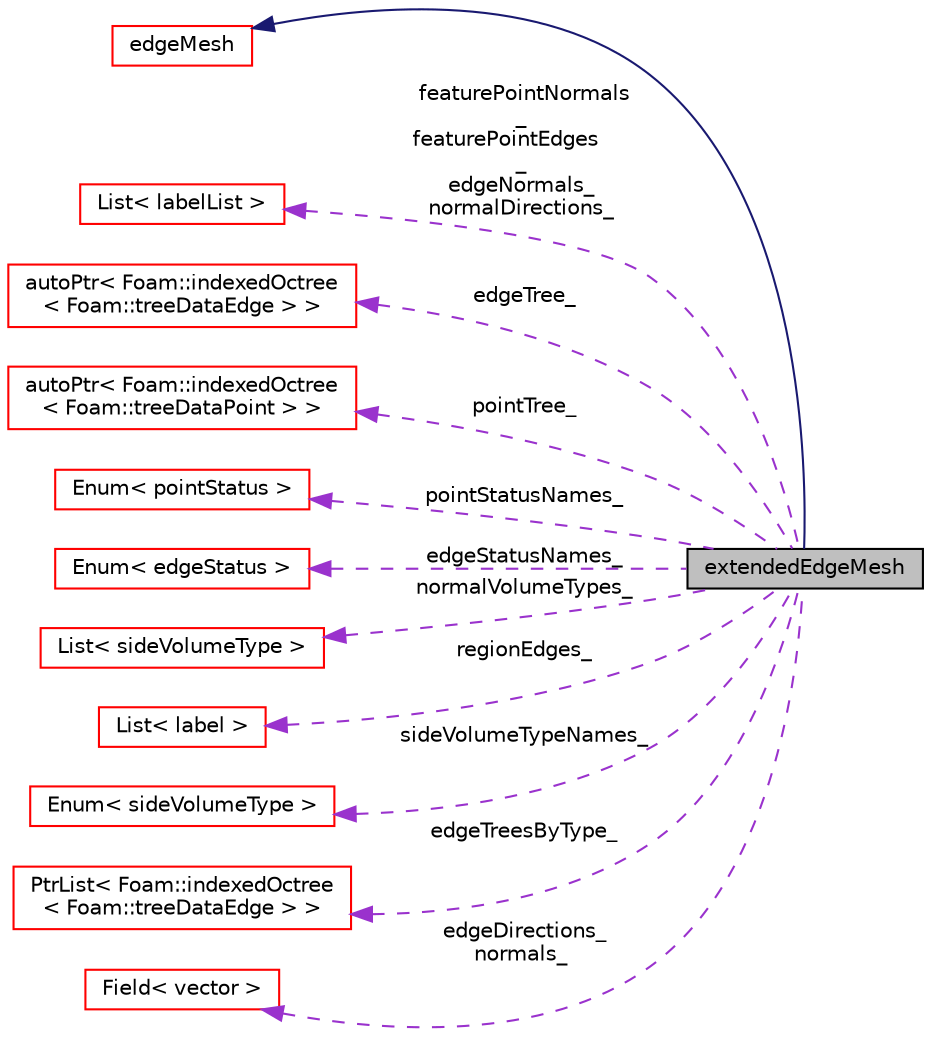 digraph "extendedEdgeMesh"
{
  bgcolor="transparent";
  edge [fontname="Helvetica",fontsize="10",labelfontname="Helvetica",labelfontsize="10"];
  node [fontname="Helvetica",fontsize="10",shape=record];
  rankdir="LR";
  Node1 [label="extendedEdgeMesh",height=0.2,width=0.4,color="black", fillcolor="grey75", style="filled" fontcolor="black"];
  Node2 -> Node1 [dir="back",color="midnightblue",fontsize="10",style="solid",fontname="Helvetica"];
  Node2 [label="edgeMesh",height=0.2,width=0.4,color="red",URL="$classFoam_1_1edgeMesh.html",tooltip="Mesh data needed to do the Finite Area discretisation. "];
  Node3 -> Node1 [dir="back",color="darkorchid3",fontsize="10",style="dashed",label=" featurePointNormals\l_\nfeaturePointEdges\l_\nedgeNormals_\nnormalDirections_" ,fontname="Helvetica"];
  Node3 [label="List\< labelList \>",height=0.2,width=0.4,color="red",URL="$classFoam_1_1List.html"];
  Node4 -> Node1 [dir="back",color="darkorchid3",fontsize="10",style="dashed",label=" edgeTree_" ,fontname="Helvetica"];
  Node4 [label="autoPtr\< Foam::indexedOctree\l\< Foam::treeDataEdge \> \>",height=0.2,width=0.4,color="red",URL="$classFoam_1_1autoPtr.html"];
  Node5 -> Node1 [dir="back",color="darkorchid3",fontsize="10",style="dashed",label=" pointTree_" ,fontname="Helvetica"];
  Node5 [label="autoPtr\< Foam::indexedOctree\l\< Foam::treeDataPoint \> \>",height=0.2,width=0.4,color="red",URL="$classFoam_1_1autoPtr.html"];
  Node6 -> Node1 [dir="back",color="darkorchid3",fontsize="10",style="dashed",label=" pointStatusNames_" ,fontname="Helvetica"];
  Node6 [label="Enum\< pointStatus \>",height=0.2,width=0.4,color="red",URL="$classFoam_1_1Enum.html"];
  Node7 -> Node1 [dir="back",color="darkorchid3",fontsize="10",style="dashed",label=" edgeStatusNames_" ,fontname="Helvetica"];
  Node7 [label="Enum\< edgeStatus \>",height=0.2,width=0.4,color="red",URL="$classFoam_1_1Enum.html"];
  Node8 -> Node1 [dir="back",color="darkorchid3",fontsize="10",style="dashed",label=" normalVolumeTypes_" ,fontname="Helvetica"];
  Node8 [label="List\< sideVolumeType \>",height=0.2,width=0.4,color="red",URL="$classFoam_1_1List.html"];
  Node9 -> Node1 [dir="back",color="darkorchid3",fontsize="10",style="dashed",label=" regionEdges_" ,fontname="Helvetica"];
  Node9 [label="List\< label \>",height=0.2,width=0.4,color="red",URL="$classFoam_1_1List.html"];
  Node10 -> Node1 [dir="back",color="darkorchid3",fontsize="10",style="dashed",label=" sideVolumeTypeNames_" ,fontname="Helvetica"];
  Node10 [label="Enum\< sideVolumeType \>",height=0.2,width=0.4,color="red",URL="$classFoam_1_1Enum.html"];
  Node11 -> Node1 [dir="back",color="darkorchid3",fontsize="10",style="dashed",label=" edgeTreesByType_" ,fontname="Helvetica"];
  Node11 [label="PtrList\< Foam::indexedOctree\l\< Foam::treeDataEdge \> \>",height=0.2,width=0.4,color="red",URL="$classFoam_1_1PtrList.html"];
  Node12 -> Node1 [dir="back",color="darkorchid3",fontsize="10",style="dashed",label=" edgeDirections_\nnormals_" ,fontname="Helvetica"];
  Node12 [label="Field\< vector \>",height=0.2,width=0.4,color="red",URL="$classFoam_1_1Field.html"];
}

